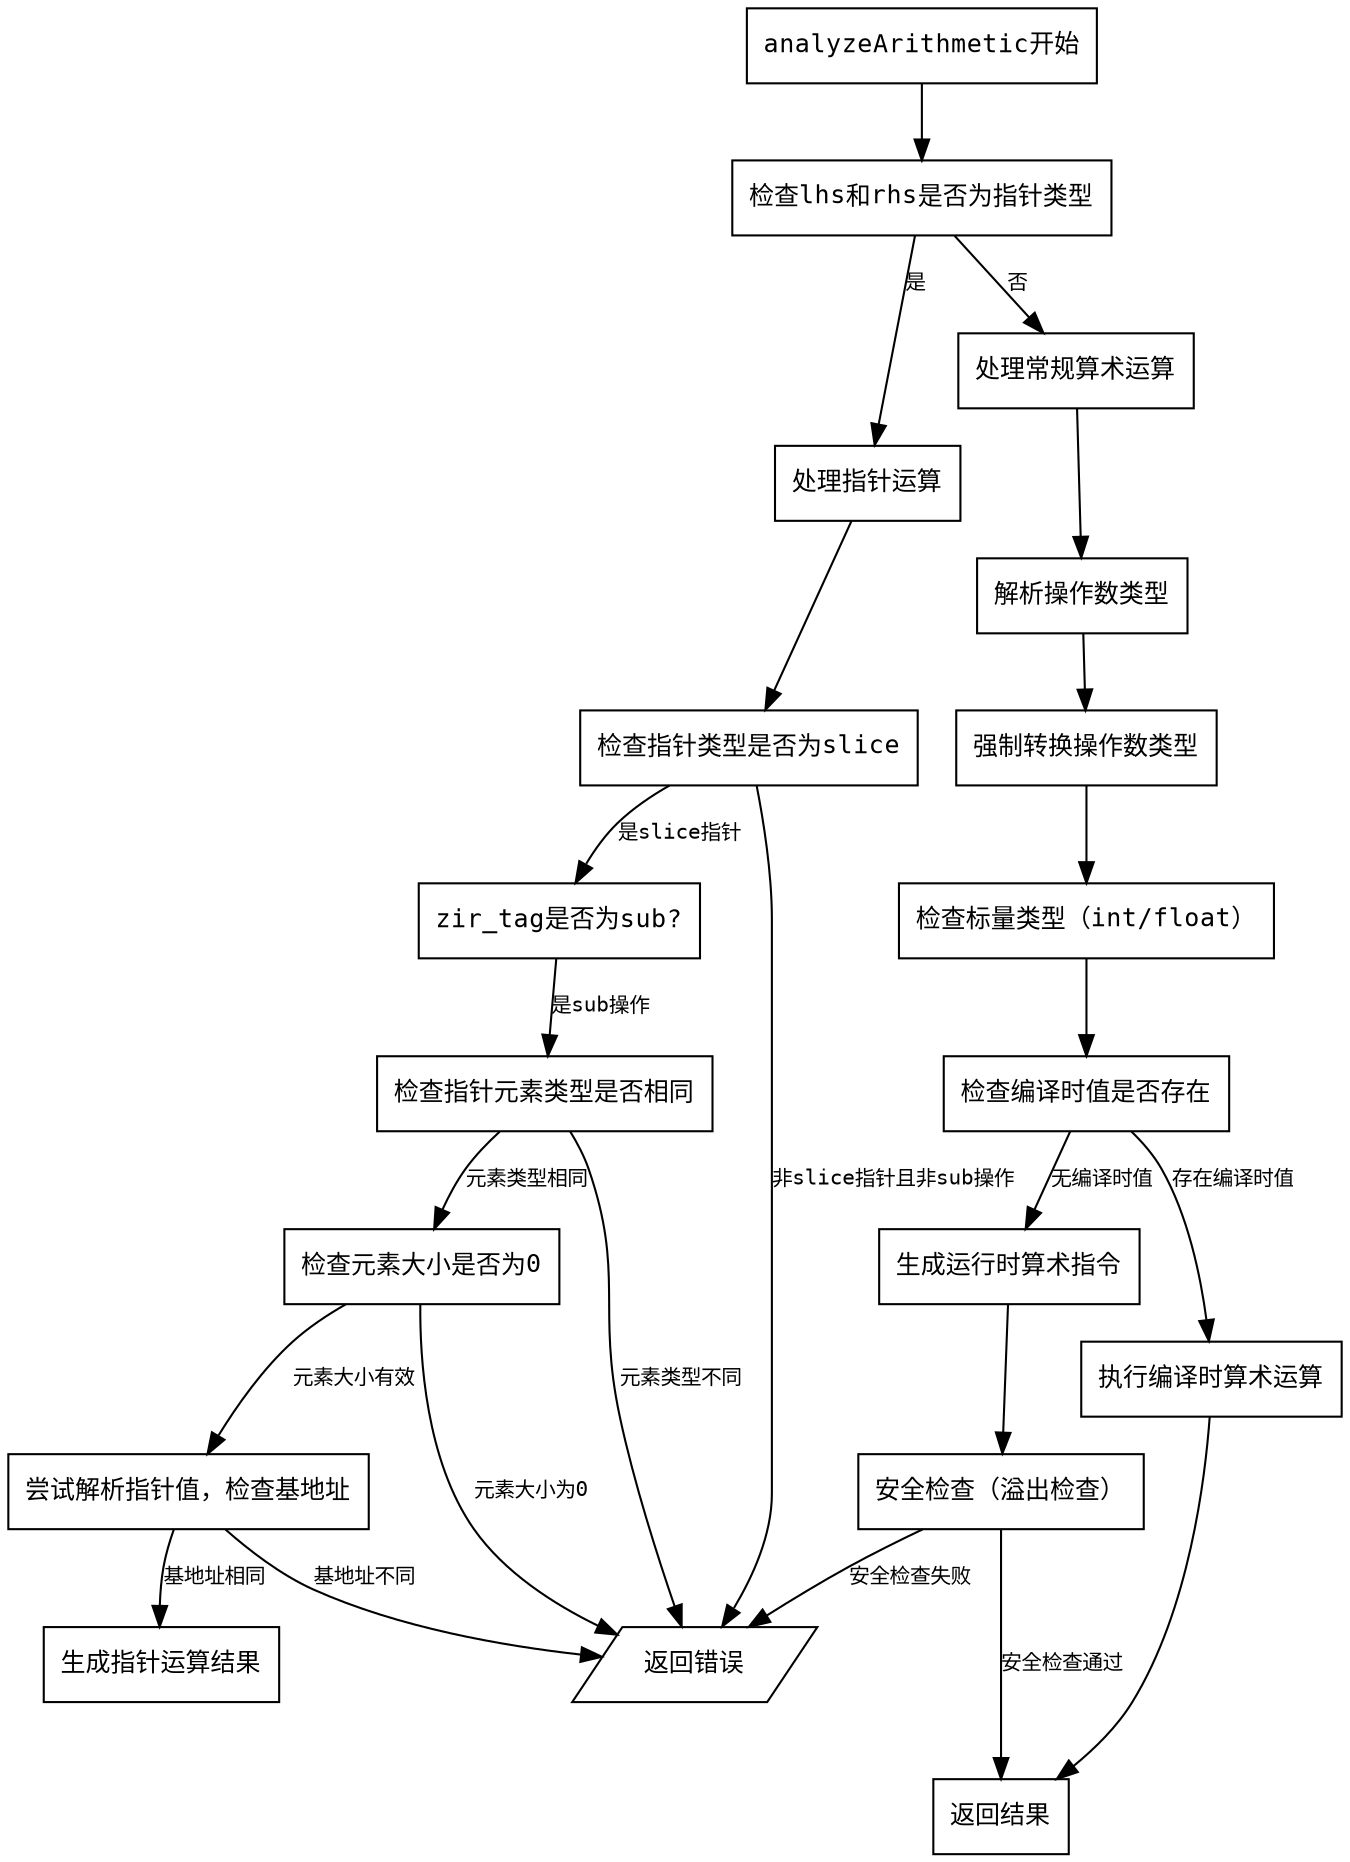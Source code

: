 
digraph flowchart {
    node [shape=rectangle, fontname="Courier", fontsize=12];
    edge [fontname="Courier", fontsize=10];

    start [label="analyzeArithmetic开始"];
    check_pointer [label="检查lhs和rhs是否为指针类型"];
    pointer_case [label="处理指针运算"];
    non_pointer_case [label="处理常规算术运算"];
    check_pointer_size [label="检查指针类型是否为slice"];
    check_zir_tag_sub [label="zir_tag是否为sub?"];
    check_elem_type [label="检查指针元素类型是否相同"];
    check_elem_size [label="检查元素大小是否为0"];
    runtime_src_check [label="尝试解析指针值，检查基地址"];
    return_pointer_result [label="生成指针运算结果"];
    resolve_peer_types [label="解析操作数类型"];
    coerce_operands [label="强制转换操作数类型"];
    check_scalar_type [label="检查标量类型（int/float）"];
    check_comptime_values [label="检查编译时值是否存在"];
    handle_comptime_arith [label="执行编译时算术运算"];
    handle_runtime_arith [label="生成运行时算术指令"];
    check_safety [label="安全检查（溢出检查）"];
    return_result [label="返回结果"];
    error_handling [label="返回错误", shape=parallelogram];

    start -> check_pointer;

    // 指针处理分支
    check_pointer -> pointer_case [label="是"];
    pointer_case -> check_pointer_size;
    check_pointer_size -> error_handling [label="非slice指针且非sub操作"];
    check_pointer_size -> check_zir_tag_sub [label="是slice指针"];
    check_zir_tag_sub -> check_elem_type [label="是sub操作"];
    check_elem_type -> error_handling [label="元素类型不同"];
    check_elem_type -> check_elem_size [label="元素类型相同"];
    check_elem_size -> error_handling [label="元素大小为0"];
    check_elem_size -> runtime_src_check [label="元素大小有效"];
    runtime_src_check -> return_pointer_result [label="基地址相同"];
    runtime_src_check -> error_handling [label="基地址不同"];

    // 常规运算分支
    check_pointer -> non_pointer_case [label="否"];
    non_pointer_case -> resolve_peer_types;
    resolve_peer_types -> coerce_operands;
    coerce_operands -> check_scalar_type;
    check_scalar_type -> check_comptime_values;
    check_comptime_values -> handle_comptime_arith [label="存在编译时值"];
    check_comptime_values -> handle_runtime_arith [label="无编译时值"];
    handle_comptime_arith -> return_result;
    handle_runtime_arith -> check_safety;
    check_safety -> return_result [label="安全检查通过"];
    check_safety -> error_handling [label="安全检查失败"];

    // 错误处理连接
    error_handling -> return_result [style=invis]; // 保持布局整洁
}
